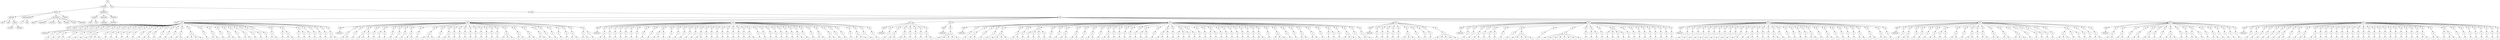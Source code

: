 digraph Tree {
	"t0" [label = "TEI"];
	"t1" [label = "teiHeader"];
	"t2" [label = "fileDesc"];
	"t3" [label = "titleStmt"];
	"t4" [label = "title"];
	"t5" [label = "title"];
	"t6" [label = "author"];
	"t7" [label = "surname"];
	"t8" [label = "forename"];
	"t9" [label = "publicationStmt"];
	"t10" [label = "p"];
	"t11" [label = "idno"];
	"t12" [label = "sourceDesc"];
	"t13" [label = "genre"];
	"t14" [label = "inspiration"];
	"t15" [label = "structure"];
	"t16" [label = "type"];
	"t17" [label = "periode"];
	"t18" [label = "taille"];
	"t19" [label = "permalien"];
	"t20" [label = "edStmt"];
	"t21" [label = "profileDesc"];
	"t22" [label = "creation"];
	"t23" [label = "date"];
	"t24" [label = "date"];
	"t25" [label = "langUsage"];
	"t26" [label = "language"];
	"t27" [label = "textClass"];
	"t28" [label = "keywords"];
	"t29" [label = "term"];
	"t30" [label = "text"];
	"t31" [label = "body"];
	"t32" [label = "div1"];
	"t33" [label = "head"];
	"t34" [label = "div2"];
	"t35" [label = "head"];
	"t36" [label = "listPerson"];
	"t37" [label = "sp"];
	"t38" [label = "p"];
	"t39" [label = "s"];
	"t40" [label = "sp"];
	"t41" [label = "p"];
	"t42" [label = "s"];
	"t43" [label = "sp"];
	"t44" [label = "p"];
	"t45" [label = "s"];
	"t46" [label = "s"];
	"t47" [label = "sp"];
	"t48" [label = "p"];
	"t49" [label = "s"];
	"t50" [label = "sp"];
	"t51" [label = "p"];
	"t52" [label = "s"];
	"t53" [label = "sp"];
	"t54" [label = "p"];
	"t55" [label = "s"];
	"t56" [label = "sp"];
	"t57" [label = "p"];
	"t58" [label = "s"];
	"t59" [label = "s"];
	"t60" [label = "s"];
	"t61" [label = "s"];
	"t62" [label = "sp"];
	"t63" [label = "p"];
	"t64" [label = "s"];
	"t65" [label = "sp"];
	"t66" [label = "p"];
	"t67" [label = "s"];
	"t68" [label = "sp"];
	"t69" [label = "p"];
	"t70" [label = "s"];
	"t71" [label = "sp"];
	"t72" [label = "p"];
	"t73" [label = "s"];
	"t74" [label = "sp"];
	"t75" [label = "p"];
	"t76" [label = "s"];
	"t77" [label = "sp"];
	"t78" [label = "p"];
	"t79" [label = "s"];
	"t80" [label = "sp"];
	"t81" [label = "p"];
	"t82" [label = "s"];
	"t83" [label = "sp"];
	"t84" [label = "p"];
	"t85" [label = "s"];
	"t86" [label = "s"];
	"t87" [label = "sp"];
	"t88" [label = "p"];
	"t89" [label = "s"];
	"t90" [label = "sp"];
	"t91" [label = "p"];
	"t92" [label = "s"];
	"t93" [label = "sp"];
	"t94" [label = "p"];
	"t95" [label = "s"];
	"t96" [label = "sp"];
	"t97" [label = "p"];
	"t98" [label = "s"];
	"t99" [label = "sp"];
	"t100" [label = "p"];
	"t101" [label = "s"];
	"t102" [label = "s"];
	"t103" [label = "sp"];
	"t104" [label = "p"];
	"t105" [label = "s"];
	"t106" [label = "s"];
	"t107" [label = "s"];
	"t108" [label = "s"];
	"t109" [label = "sp"];
	"t110" [label = "p"];
	"t111" [label = "s"];
	"t112" [label = "sp"];
	"t113" [label = "p"];
	"t114" [label = "s"];
	"t115" [label = "s"];
	"t116" [label = "sp"];
	"t117" [label = "p"];
	"t118" [label = "s"];
	"t119" [label = "sp"];
	"t120" [label = "p"];
	"t121" [label = "s"];
	"t122" [label = "s"];
	"t123" [label = "sp"];
	"t124" [label = "p"];
	"t125" [label = "s"];
	"t126" [label = "sp"];
	"t127" [label = "p"];
	"t128" [label = "s"];
	"t129" [label = "s"];
	"t130" [label = "sp"];
	"t131" [label = "p"];
	"t132" [label = "s"];
	"t133" [label = "sp"];
	"t134" [label = "p"];
	"t135" [label = "s"];
	"t136" [label = "sp"];
	"t137" [label = "p"];
	"t138" [label = "s"];
	"t139" [label = "sp"];
	"t140" [label = "p"];
	"t141" [label = "s"];
	"t142" [label = "s"];
	"t143" [label = "sp"];
	"t144" [label = "p"];
	"t145" [label = "s"];
	"t146" [label = "p"];
	"t147" [label = "s"];
	"t148" [label = "s"];
	"t149" [label = "sp"];
	"t150" [label = "p"];
	"t151" [label = "s"];
	"t152" [label = "p"];
	"t153" [label = "s"];
	"t154" [label = "sp"];
	"t155" [label = "p"];
	"t156" [label = "s"];
	"t157" [label = "sp"];
	"t158" [label = "p"];
	"t159" [label = "s"];
	"t160" [label = "sp"];
	"t161" [label = "p"];
	"t162" [label = "s"];
	"t163" [label = "sp"];
	"t164" [label = "p"];
	"t165" [label = "s"];
	"t166" [label = "sp"];
	"t167" [label = "p"];
	"t168" [label = "s"];
	"t169" [label = "s"];
	"t170" [label = "div2"];
	"t171" [label = "head"];
	"t172" [label = "listPerson"];
	"t173" [label = "sp"];
	"t174" [label = "p"];
	"t175" [label = "s"];
	"t176" [label = "s"];
	"t177" [label = "sp"];
	"t178" [label = "p"];
	"t179" [label = "s"];
	"t180" [label = "sp"];
	"t181" [label = "p"];
	"t182" [label = "s"];
	"t183" [label = "s"];
	"t184" [label = "p"];
	"t185" [label = "s"];
	"t186" [label = "sp"];
	"t187" [label = "p"];
	"t188" [label = "s"];
	"t189" [label = "sp"];
	"t190" [label = "p"];
	"t191" [label = "s"];
	"t192" [label = "p"];
	"t193" [label = "s"];
	"t194" [label = "sp"];
	"t195" [label = "p"];
	"t196" [label = "s"];
	"t197" [label = "sp"];
	"t198" [label = "p"];
	"t199" [label = "s"];
	"t200" [label = "sp"];
	"t201" [label = "p"];
	"t202" [label = "s"];
	"t203" [label = "sp"];
	"t204" [label = "p"];
	"t205" [label = "s"];
	"t206" [label = "s"];
	"t207" [label = "sp"];
	"t208" [label = "p"];
	"t209" [label = "s"];
	"t210" [label = "sp"];
	"t211" [label = "p"];
	"t212" [label = "s"];
	"t213" [label = "s"];
	"t214" [label = "s"];
	"t215" [label = "sp"];
	"t216" [label = "p"];
	"t217" [label = "s"];
	"t218" [label = "sp"];
	"t219" [label = "p"];
	"t220" [label = "s"];
	"t221" [label = "s"];
	"t222" [label = "sp"];
	"t223" [label = "p"];
	"t224" [label = "s"];
	"t225" [label = "sp"];
	"t226" [label = "p"];
	"t227" [label = "s"];
	"t228" [label = "sp"];
	"t229" [label = "p"];
	"t230" [label = "s"];
	"t231" [label = "sp"];
	"t232" [label = "p"];
	"t233" [label = "s"];
	"t234" [label = "sp"];
	"t235" [label = "p"];
	"t236" [label = "s"];
	"t237" [label = "sp"];
	"t238" [label = "p"];
	"t239" [label = "s"];
	"t240" [label = "sp"];
	"t241" [label = "p"];
	"t242" [label = "s"];
	"t243" [label = "sp"];
	"t244" [label = "p"];
	"t245" [label = "s"];
	"t246" [label = "sp"];
	"t247" [label = "p"];
	"t248" [label = "s"];
	"t249" [label = "sp"];
	"t250" [label = "p"];
	"t251" [label = "s"];
	"t252" [label = "s"];
	"t253" [label = "s"];
	"t254" [label = "sp"];
	"t255" [label = "p"];
	"t256" [label = "s"];
	"t257" [label = "s"];
	"t258" [label = "sp"];
	"t259" [label = "p"];
	"t260" [label = "s"];
	"t261" [label = "s"];
	"t262" [label = "sp"];
	"t263" [label = "p"];
	"t264" [label = "s"];
	"t265" [label = "s"];
	"t266" [label = "sp"];
	"t267" [label = "p"];
	"t268" [label = "s"];
	"t269" [label = "sp"];
	"t270" [label = "p"];
	"t271" [label = "s"];
	"t272" [label = "sp"];
	"t273" [label = "p"];
	"t274" [label = "s"];
	"t275" [label = "sp"];
	"t276" [label = "p"];
	"t277" [label = "s"];
	"t278" [label = "sp"];
	"t279" [label = "p"];
	"t280" [label = "s"];
	"t281" [label = "s"];
	"t282" [label = "sp"];
	"t283" [label = "p"];
	"t284" [label = "s"];
	"t285" [label = "s"];
	"t286" [label = "p"];
	"t287" [label = "s"];
	"t288" [label = "div2"];
	"t289" [label = "head"];
	"t290" [label = "listPerson"];
	"t291" [label = "sp"];
	"t292" [label = "p"];
	"t293" [label = "s"];
	"t294" [label = "s"];
	"t295" [label = "sp"];
	"t296" [label = "p"];
	"t297" [label = "s"];
	"t298" [label = "sp"];
	"t299" [label = "p"];
	"t300" [label = "s"];
	"t301" [label = "sp"];
	"t302" [label = "p"];
	"t303" [label = "s"];
	"t304" [label = "sp"];
	"t305" [label = "p"];
	"t306" [label = "s"];
	"t307" [label = "sp"];
	"t308" [label = "p"];
	"t309" [label = "s"];
	"t310" [label = "sp"];
	"t311" [label = "p"];
	"t312" [label = "s"];
	"t313" [label = "sp"];
	"t314" [label = "p"];
	"t315" [label = "s"];
	"t316" [label = "sp"];
	"t317" [label = "p"];
	"t318" [label = "s"];
	"t319" [label = "sp"];
	"t320" [label = "p"];
	"t321" [label = "s"];
	"t322" [label = "s"];
	"t323" [label = "p"];
	"t324" [label = "s"];
	"t325" [label = "sp"];
	"t326" [label = "p"];
	"t327" [label = "s"];
	"t328" [label = "sp"];
	"t329" [label = "p"];
	"t330" [label = "s"];
	"t331" [label = "sp"];
	"t332" [label = "p"];
	"t333" [label = "s"];
	"t334" [label = "sp"];
	"t335" [label = "p"];
	"t336" [label = "s"];
	"t337" [label = "sp"];
	"t338" [label = "p"];
	"t339" [label = "s"];
	"t340" [label = "sp"];
	"t341" [label = "p"];
	"t342" [label = "s"];
	"t343" [label = "s"];
	"t344" [label = "sp"];
	"t345" [label = "p"];
	"t346" [label = "s"];
	"t347" [label = "sp"];
	"t348" [label = "p"];
	"t349" [label = "s"];
	"t350" [label = "sp"];
	"t351" [label = "p"];
	"t352" [label = "s"];
	"t353" [label = "sp"];
	"t354" [label = "p"];
	"t355" [label = "s"];
	"t356" [label = "sp"];
	"t357" [label = "p"];
	"t358" [label = "s"];
	"t359" [label = "sp"];
	"t360" [label = "p"];
	"t361" [label = "s"];
	"t362" [label = "sp"];
	"t363" [label = "p"];
	"t364" [label = "s"];
	"t365" [label = "sp"];
	"t366" [label = "p"];
	"t367" [label = "s"];
	"t368" [label = "sp"];
	"t369" [label = "p"];
	"t370" [label = "s"];
	"t371" [label = "s"];
	"t372" [label = "sp"];
	"t373" [label = "p"];
	"t374" [label = "s"];
	"t375" [label = "sp"];
	"t376" [label = "p"];
	"t377" [label = "s"];
	"t378" [label = "sp"];
	"t379" [label = "p"];
	"t380" [label = "s"];
	"t381" [label = "sp"];
	"t382" [label = "p"];
	"t383" [label = "s"];
	"t384" [label = "sp"];
	"t385" [label = "p"];
	"t386" [label = "s"];
	"t387" [label = "sp"];
	"t388" [label = "p"];
	"t389" [label = "s"];
	"t390" [label = "sp"];
	"t391" [label = "p"];
	"t392" [label = "s"];
	"t393" [label = "sp"];
	"t394" [label = "p"];
	"t395" [label = "s"];
	"t396" [label = "s"];
	"t397" [label = "sp"];
	"t398" [label = "p"];
	"t399" [label = "s"];
	"t400" [label = "sp"];
	"t401" [label = "p"];
	"t402" [label = "s"];
	"t403" [label = "sp"];
	"t404" [label = "p"];
	"t405" [label = "s"];
	"t406" [label = "s"];
	"t407" [label = "sp"];
	"t408" [label = "p"];
	"t409" [label = "s"];
	"t410" [label = "s"];
	"t411" [label = "sp"];
	"t412" [label = "p"];
	"t413" [label = "s"];
	"t414" [label = "sp"];
	"t415" [label = "p"];
	"t416" [label = "s"];
	"t417" [label = "sp"];
	"t418" [label = "p"];
	"t419" [label = "s"];
	"t420" [label = "sp"];
	"t421" [label = "p"];
	"t422" [label = "s"];
	"t423" [label = "s"];
	"t424" [label = "s"];
	"t425" [label = "sp"];
	"t426" [label = "p"];
	"t427" [label = "s"];
	"t428" [label = "sp"];
	"t429" [label = "p"];
	"t430" [label = "s"];
	"t431" [label = "div2"];
	"t432" [label = "head"];
	"t433" [label = "listPerson"];
	"t434" [label = "sp"];
	"t435" [label = "p"];
	"t436" [label = "s"];
	"t437" [label = "sp"];
	"t438" [label = "p"];
	"t439" [label = "s"];
	"t440" [label = "s"];
	"t441" [label = "sp"];
	"t442" [label = "p"];
	"t443" [label = "s"];
	"t444" [label = "s"];
	"t445" [label = "sp"];
	"t446" [label = "p"];
	"t447" [label = "s"];
	"t448" [label = "sp"];
	"t449" [label = "p"];
	"t450" [label = "s"];
	"t451" [label = "sp"];
	"t452" [label = "p"];
	"t453" [label = "s"];
	"t454" [label = "sp"];
	"t455" [label = "p"];
	"t456" [label = "s"];
	"t457" [label = "s"];
	"t458" [label = "div2"];
	"t459" [label = "head"];
	"t460" [label = "listPerson"];
	"t461" [label = "sp"];
	"t462" [label = "p"];
	"t463" [label = "s"];
	"t464" [label = "s"];
	"t465" [label = "s"];
	"t466" [label = "s"];
	"t467" [label = "s"];
	"t468" [label = "div2"];
	"t469" [label = "head"];
	"t470" [label = "listPerson"];
	"t471" [label = "sp"];
	"t472" [label = "p"];
	"t473" [label = "s"];
	"t474" [label = "sp"];
	"t475" [label = "p"];
	"t476" [label = "s"];
	"t477" [label = "s"];
	"t478" [label = "sp"];
	"t479" [label = "p"];
	"t480" [label = "s"];
	"t481" [label = "sp"];
	"t482" [label = "p"];
	"t483" [label = "s"];
	"t484" [label = "sp"];
	"t485" [label = "p"];
	"t486" [label = "s"];
	"t487" [label = "s"];
	"t488" [label = "s"];
	"t489" [label = "s"];
	"t490" [label = "sp"];
	"t491" [label = "p"];
	"t492" [label = "s"];
	"t493" [label = "s"];
	"t494" [label = "sp"];
	"t495" [label = "p"];
	"t496" [label = "s"];
	"t497" [label = "sp"];
	"t498" [label = "p"];
	"t499" [label = "s"];
	"t500" [label = "p"];
	"t501" [label = "s"];
	"t502" [label = "p"];
	"t503" [label = "s"];
	"t504" [label = "p"];
	"t505" [label = "s"];
	"t506" [label = "sp"];
	"t507" [label = "p"];
	"t508" [label = "s"];
	"t509" [label = "sp"];
	"t510" [label = "p"];
	"t511" [label = "s"];
	"t512" [label = "sp"];
	"t513" [label = "p"];
	"t514" [label = "s"];
	"t515" [label = "s"];
	"t516" [label = "sp"];
	"t517" [label = "p"];
	"t518" [label = "s"];
	"t519" [label = "s"];
	"t520" [label = "sp"];
	"t521" [label = "p"];
	"t522" [label = "s"];
	"t523" [label = "sp"];
	"t524" [label = "p"];
	"t525" [label = "s"];
	"t526" [label = "s"];
	"t527" [label = "sp"];
	"t528" [label = "p"];
	"t529" [label = "s"];
	"t530" [label = "sp"];
	"t531" [label = "p"];
	"t532" [label = "s"];
	"t533" [label = "s"];
	"t534" [label = "sp"];
	"t535" [label = "p"];
	"t536" [label = "s"];
	"t537" [label = "sp"];
	"t538" [label = "p"];
	"t539" [label = "s"];
	"t540" [label = "sp"];
	"t541" [label = "p"];
	"t542" [label = "s"];
	"t543" [label = "sp"];
	"t544" [label = "p"];
	"t545" [label = "s"];
	"t546" [label = "sp"];
	"t547" [label = "p"];
	"t548" [label = "s"];
	"t549" [label = "sp"];
	"t550" [label = "p"];
	"t551" [label = "s"];
	"t552" [label = "p"];
	"t553" [label = "s"];
	"t554" [label = "sp"];
	"t555" [label = "p"];
	"t556" [label = "s"];
	"t557" [label = "sp"];
	"t558" [label = "p"];
	"t559" [label = "s"];
	"t560" [label = "s"];
	"t561" [label = "p"];
	"t562" [label = "s"];
	"t563" [label = "sp"];
	"t564" [label = "p"];
	"t565" [label = "s"];
	"t566" [label = "sp"];
	"t567" [label = "p"];
	"t568" [label = "s"];
	"t569" [label = "p"];
	"t570" [label = "s"];
	"t571" [label = "p"];
	"t572" [label = "s"];
	"t573" [label = "sp"];
	"t574" [label = "p"];
	"t575" [label = "s"];
	"t576" [label = "sp"];
	"t577" [label = "p"];
	"t578" [label = "s"];
	"t579" [label = "sp"];
	"t580" [label = "p"];
	"t581" [label = "s"];
	"t582" [label = "sp"];
	"t583" [label = "p"];
	"t584" [label = "s"];
	"t585" [label = "p"];
	"t586" [label = "s"];
	"t587" [label = "sp"];
	"t588" [label = "p"];
	"t589" [label = "s"];
	"t590" [label = "sp"];
	"t591" [label = "p"];
	"t592" [label = "s"];
	"t593" [label = "sp"];
	"t594" [label = "p"];
	"t595" [label = "s"];
	"t596" [label = "sp"];
	"t597" [label = "p"];
	"t598" [label = "s"];
	"t599" [label = "sp"];
	"t600" [label = "p"];
	"t601" [label = "s"];
	"t602" [label = "sp"];
	"t603" [label = "p"];
	"t604" [label = "s"];
	"t605" [label = "sp"];
	"t606" [label = "p"];
	"t607" [label = "s"];
	"t608" [label = "sp"];
	"t609" [label = "p"];
	"t610" [label = "s"];
	"t611" [label = "s"];
	"t612" [label = "sp"];
	"t613" [label = "p"];
	"t614" [label = "s"];
	"t615" [label = "sp"];
	"t616" [label = "p"];
	"t617" [label = "s"];
	"t618" [label = "s"];
	"t619" [label = "s"];
	"t620" [label = "sp"];
	"t621" [label = "p"];
	"t622" [label = "s"];
	"t623" [label = "sp"];
	"t624" [label = "p"];
	"t625" [label = "s"];
	"t626" [label = "sp"];
	"t627" [label = "p"];
	"t628" [label = "s"];
	"t629" [label = "s"];
	"t630" [label = "sp"];
	"t631" [label = "p"];
	"t632" [label = "s"];
	"t633" [label = "s"];
	"t634" [label = "sp"];
	"t635" [label = "p"];
	"t636" [label = "s"];
	"t637" [label = "sp"];
	"t638" [label = "p"];
	"t639" [label = "s"];
	"t640" [label = "p"];
	"t641" [label = "s"];
	"t642" [label = "sp"];
	"t643" [label = "p"];
	"t644" [label = "s"];
	"t645" [label = "sp"];
	"t646" [label = "p"];
	"t647" [label = "s"];
	"t648" [label = "s"];
	"t649" [label = "s"];
	"t650" [label = "sp"];
	"t651" [label = "p"];
	"t652" [label = "s"];
	"t653" [label = "sp"];
	"t654" [label = "p"];
	"t655" [label = "s"];
	"t656" [label = "s"];
	"t657" [label = "div2"];
	"t658" [label = "head"];
	"t659" [label = "listPerson"];
	"t660" [label = "sp"];
	"t661" [label = "p"];
	"t662" [label = "s"];
	"t663" [label = "sp"];
	"t664" [label = "p"];
	"t665" [label = "s"];
	"t666" [label = "sp"];
	"t667" [label = "p"];
	"t668" [label = "s"];
	"t669" [label = "sp"];
	"t670" [label = "p"];
	"t671" [label = "s"];
	"t672" [label = "sp"];
	"t673" [label = "p"];
	"t674" [label = "s"];
	"t675" [label = "sp"];
	"t676" [label = "p"];
	"t677" [label = "s"];
	"t678" [label = "s"];
	"t679" [label = "s"];
	"t680" [label = "sp"];
	"t681" [label = "p"];
	"t682" [label = "s"];
	"t683" [label = "sp"];
	"t684" [label = "p"];
	"t685" [label = "s"];
	"t686" [label = "sp"];
	"t687" [label = "p"];
	"t688" [label = "s"];
	"t689" [label = "sp"];
	"t690" [label = "p"];
	"t691" [label = "s"];
	"t692" [label = "s"];
	"t693" [label = "s"];
	"t694" [label = "s"];
	"t695" [label = "s"];
	"t696" [label = "div2"];
	"t697" [label = "head"];
	"t698" [label = "listPerson"];
	"t699" [label = "sp"];
	"t700" [label = "p"];
	"t701" [label = "s"];
	"t702" [label = "sp"];
	"t703" [label = "p"];
	"t704" [label = "s"];
	"t705" [label = "sp"];
	"t706" [label = "p"];
	"t707" [label = "s"];
	"t708" [label = "s"];
	"t709" [label = "sp"];
	"t710" [label = "p"];
	"t711" [label = "s"];
	"t712" [label = "sp"];
	"t713" [label = "p"];
	"t714" [label = "s"];
	"t715" [label = "p"];
	"t716" [label = "s"];
	"t717" [label = "sp"];
	"t718" [label = "p"];
	"t719" [label = "s"];
	"t720" [label = "sp"];
	"t721" [label = "p"];
	"t722" [label = "s"];
	"t723" [label = "p"];
	"t724" [label = "s"];
	"t725" [label = "s"];
	"t726" [label = "s"];
	"t727" [label = "s"];
	"t728" [label = "s"];
	"t729" [label = "sp"];
	"t730" [label = "p"];
	"t731" [label = "s"];
	"t732" [label = "sp"];
	"t733" [label = "p"];
	"t734" [label = "s"];
	"t735" [label = "s"];
	"t736" [label = "s"];
	"t737" [label = "s"];
	"t738" [label = "s"];
	"t739" [label = "s"];
	"t740" [label = "s"];
	"t741" [label = "s"];
	"t742" [label = "sp"];
	"t743" [label = "p"];
	"t744" [label = "s"];
	"t745" [label = "sp"];
	"t746" [label = "p"];
	"t747" [label = "s"];
	"t748" [label = "p"];
	"t749" [label = "s"];
	"t750" [label = "sp"];
	"t751" [label = "p"];
	"t752" [label = "s"];
	"t753" [label = "sp"];
	"t754" [label = "p"];
	"t755" [label = "s"];
	"t756" [label = "p"];
	"t757" [label = "s"];
	"t758" [label = "p"];
	"t759" [label = "s"];
	"t760" [label = "p"];
	"t761" [label = "s"];
	"t762" [label = "sp"];
	"t763" [label = "p"];
	"t764" [label = "s"];
	"t765" [label = "sp"];
	"t766" [label = "p"];
	"t767" [label = "s"];
	"t768" [label = "sp"];
	"t769" [label = "p"];
	"t770" [label = "s"];
	"t771" [label = "sp"];
	"t772" [label = "p"];
	"t773" [label = "s"];
	"t774" [label = "sp"];
	"t775" [label = "p"];
	"t776" [label = "s"];
	"t777" [label = "sp"];
	"t778" [label = "p"];
	"t779" [label = "s"];
	"t780" [label = "sp"];
	"t781" [label = "p"];
	"t782" [label = "s"];
	"t783" [label = "sp"];
	"t784" [label = "p"];
	"t785" [label = "s"];
	"t786" [label = "sp"];
	"t787" [label = "p"];
	"t788" [label = "s"];
	"t789" [label = "div2"];
	"t790" [label = "head"];
	"t791" [label = "listPerson"];
	"t792" [label = "sp"];
	"t793" [label = "p"];
	"t794" [label = "s"];
	"t795" [label = "sp"];
	"t796" [label = "p"];
	"t797" [label = "s"];
	"t798" [label = "sp"];
	"t799" [label = "p"];
	"t800" [label = "s"];
	"t801" [label = "sp"];
	"t802" [label = "p"];
	"t803" [label = "s"];
	"t804" [label = "sp"];
	"t805" [label = "p"];
	"t806" [label = "s"];
	"t807" [label = "sp"];
	"t808" [label = "p"];
	"t809" [label = "s"];
	"t810" [label = "sp"];
	"t811" [label = "p"];
	"t812" [label = "s"];
	"t813" [label = "sp"];
	"t814" [label = "p"];
	"t815" [label = "s"];
	"t816" [label = "sp"];
	"t817" [label = "p"];
	"t818" [label = "s"];
	"t819" [label = "sp"];
	"t820" [label = "p"];
	"t821" [label = "s"];
	"t822" [label = "sp"];
	"t823" [label = "p"];
	"t824" [label = "s"];
	"t825" [label = "s"];
	"t826" [label = "sp"];
	"t827" [label = "p"];
	"t828" [label = "s"];
	"t829" [label = "sp"];
	"t830" [label = "p"];
	"t831" [label = "s"];
	"t832" [label = "s"];
	"t833" [label = "sp"];
	"t834" [label = "p"];
	"t835" [label = "s"];
	"t836" [label = "sp"];
	"t837" [label = "p"];
	"t838" [label = "s"];
	"t839" [label = "sp"];
	"t840" [label = "p"];
	"t841" [label = "s"];
	"t842" [label = "sp"];
	"t843" [label = "p"];
	"t844" [label = "s"];
	"t845" [label = "s"];
	"t846" [label = "sp"];
	"t847" [label = "p"];
	"t848" [label = "s"];
	"t849" [label = "sp"];
	"t850" [label = "p"];
	"t851" [label = "s"];
	"t852" [label = "sp"];
	"t853" [label = "p"];
	"t854" [label = "s"];
	"t855" [label = "sp"];
	"t856" [label = "p"];
	"t857" [label = "s"];
	"t858" [label = "sp"];
	"t859" [label = "p"];
	"t860" [label = "s"];
	"t861" [label = "sp"];
	"t862" [label = "p"];
	"t863" [label = "s"];
	"t864" [label = "s"];
	"t865" [label = "sp"];
	"t866" [label = "p"];
	"t867" [label = "s"];
	"t868" [label = "sp"];
	"t869" [label = "p"];
	"t870" [label = "s"];
	"t871" [label = "s"];
	"t872" [label = "sp"];
	"t873" [label = "p"];
	"t874" [label = "s"];
	"t875" [label = "sp"];
	"t876" [label = "p"];
	"t877" [label = "s"];
	"t878" [label = "sp"];
	"t879" [label = "p"];
	"t880" [label = "s"];
	"t881" [label = "sp"];
	"t882" [label = "p"];
	"t883" [label = "s"];
	"t884" [label = "sp"];
	"t885" [label = "p"];
	"t886" [label = "s"];
	"t887" [label = "s"];
	"t888" [label = "sp"];
	"t889" [label = "p"];
	"t890" [label = "s"];
	"t891" [label = "s"];
	"t892" [label = "sp"];
	"t893" [label = "p"];
	"t894" [label = "s"];
	"t895" [label = "s"];
	"t896" [label = "sp"];
	"t897" [label = "p"];
	"t898" [label = "s"];
	"t899" [label = "div2"];
	"t900" [label = "head"];
	"t901" [label = "listPerson"];
	"t902" [label = "sp"];
	"t903" [label = "p"];
	"t904" [label = "s"];
	"t905" [label = "sp"];
	"t906" [label = "p"];
	"t907" [label = "s"];
	"t908" [label = "s"];
	"t909" [label = "sp"];
	"t910" [label = "p"];
	"t911" [label = "s"];
	"t912" [label = "sp"];
	"t913" [label = "p"];
	"t914" [label = "s"];
	"t915" [label = "sp"];
	"t916" [label = "p"];
	"t917" [label = "s"];
	"t918" [label = "sp"];
	"t919" [label = "p"];
	"t920" [label = "s"];
	"t921" [label = "s"];
	"t922" [label = "sp"];
	"t923" [label = "p"];
	"t924" [label = "s"];
	"t925" [label = "p"];
	"t926" [label = "s"];
	"t927" [label = "sp"];
	"t928" [label = "p"];
	"t929" [label = "s"];
	"t930" [label = "s"];
	"t931" [label = "sp"];
	"t932" [label = "p"];
	"t933" [label = "s"];
	"t934" [label = "sp"];
	"t935" [label = "p"];
	"t936" [label = "s"];
	"t937" [label = "s"];
	"t938" [label = "sp"];
	"t939" [label = "p"];
	"t940" [label = "s"];
	"t941" [label = "sp"];
	"t942" [label = "p"];
	"t943" [label = "s"];
	"t944" [label = "s"];
	"t945" [label = "sp"];
	"t946" [label = "p"];
	"t947" [label = "s"];
	"t948" [label = "s"];
	"t949" [label = "sp"];
	"t950" [label = "p"];
	"t951" [label = "s"];
	"t952" [label = "s"];
	"t953" [label = "sp"];
	"t954" [label = "p"];
	"t955" [label = "s"];
	"t956" [label = "s"];
	"t957" [label = "s"];
	"t958" [label = "sp"];
	"t959" [label = "p"];
	"t960" [label = "s"];
	"t961" [label = "sp"];
	"t962" [label = "p"];
	"t963" [label = "s"];
	"t964" [label = "sp"];
	"t965" [label = "p"];
	"t966" [label = "s"];
	"t967" [label = "sp"];
	"t968" [label = "p"];
	"t969" [label = "s"];
	"t970" [label = "sp"];
	"t971" [label = "p"];
	"t972" [label = "s"];
	"t973" [label = "sp"];
	"t974" [label = "p"];
	"t975" [label = "s"];
	"t976" [label = "s"];
	"t977" [label = "s"];
	"t978" [label = "p"];
	"t979" [label = "s"];
	"t980" [label = "p"];
	"t981" [label = "s"];
	"t982" [label = "sp"];
	"t983" [label = "p"];
	"t984" [label = "s"];
	"t985" [label = "sp"];
	"t986" [label = "p"];
	"t987" [label = "s"];
	"t988" [label = "sp"];
	"t989" [label = "p"];
	"t990" [label = "s"];
	"t991" [label = "s"];
	"t992" [label = "div2"];
	"t993" [label = "head"];
	"t994" [label = "listPerson"];
	"t995" [label = "sp"];
	"t996" [label = "p"];
	"t997" [label = "s"];
	"t998" [label = "s"];
	"t999" [label = "sp"];
	"t1000" [label = "p"];
	"t1001" [label = "s"];
	"t1002" [label = "s"];
	"t1003" [label = "sp"];
	"t1004" [label = "p"];
	"t1005" [label = "s"];
	"t1006" [label = "sp"];
	"t1007" [label = "p"];
	"t1008" [label = "s"];
	"t1009" [label = "s"];
	"t1010" [label = "sp"];
	"t1011" [label = "p"];
	"t1012" [label = "s"];
	"t1013" [label = "s"];
	"t1014" [label = "sp"];
	"t1015" [label = "p"];
	"t1016" [label = "s"];
	"t1017" [label = "sp"];
	"t1018" [label = "p"];
	"t1019" [label = "s"];
	"t1020" [label = "sp"];
	"t1021" [label = "p"];
	"t1022" [label = "s"];
	"t1023" [label = "s"];
	"t1024" [label = "s"];
	"t1025" [label = "sp"];
	"t1026" [label = "p"];
	"t1027" [label = "s"];
	"t1028" [label = "sp"];
	"t1029" [label = "p"];
	"t1030" [label = "s"];
	"t1031" [label = "sp"];
	"t1032" [label = "p"];
	"t1033" [label = "s"];
	"t1034" [label = "s"];
	"t1035" [label = "p"];
	"t1036" [label = "s"];
	"t1037" [label = "sp"];
	"t1038" [label = "p"];
	"t1039" [label = "s"];
	"t1040" [label = "sp"];
	"t1041" [label = "p"];
	"t1042" [label = "s"];
	"t1043" [label = "s"];
	"t1044" [label = "sp"];
	"t1045" [label = "p"];
	"t1046" [label = "s"];
	"t1047" [label = "sp"];
	"t1048" [label = "p"];
	"t1049" [label = "s"];
	"t1050" [label = "sp"];
	"t1051" [label = "p"];
	"t1052" [label = "s"];
	"t1053" [label = "sp"];
	"t1054" [label = "p"];
	"t1055" [label = "s"];
	"t1056" [label = "div2"];
	"t1057" [label = "head"];
	"t1058" [label = "listPerson"];
	"t1059" [label = "sp"];
	"t1060" [label = "p"];
	"t1061" [label = "s"];
	"t1062" [label = "sp"];
	"t1063" [label = "p"];
	"t1064" [label = "s"];
	"t1065" [label = "sp"];
	"t1066" [label = "p"];
	"t1067" [label = "s"];
	"t1068" [label = "sp"];
	"t1069" [label = "p"];
	"t1070" [label = "s"];
	"t1071" [label = "sp"];
	"t1072" [label = "p"];
	"t1073" [label = "s"];
	"t1074" [label = "sp"];
	"t1075" [label = "p"];
	"t1076" [label = "s"];
	"t1077" [label = "sp"];
	"t1078" [label = "p"];
	"t1079" [label = "s"];
	"t1080" [label = "s"];
	"t1081" [label = "sp"];
	"t1082" [label = "p"];
	"t1083" [label = "s"];
	"t1084" [label = "sp"];
	"t1085" [label = "p"];
	"t1086" [label = "s"];
	"t1087" [label = "sp"];
	"t1088" [label = "p"];
	"t1089" [label = "s"];
	"t1090" [label = "s"];
	"t1091" [label = "sp"];
	"t1092" [label = "p"];
	"t1093" [label = "s"];
	"t1094" [label = "s"];
	"t1095" [label = "sp"];
	"t1096" [label = "p"];
	"t1097" [label = "s"];
	"t1098" [label = "sp"];
	"t1099" [label = "p"];
	"t1100" [label = "s"];
	"t1101" [label = "sp"];
	"t1102" [label = "p"];
	"t1103" [label = "s"];
	"t1104" [label = "sp"];
	"t1105" [label = "p"];
	"t1106" [label = "s"];
	"t1107" [label = "sp"];
	"t1108" [label = "p"];
	"t1109" [label = "s"];
	"t1110" [label = "sp"];
	"t1111" [label = "p"];
	"t1112" [label = "s"];
	"t1113" [label = "sp"];
	"t1114" [label = "p"];
	"t1115" [label = "s"];
	"t1116" [label = "sp"];
	"t1117" [label = "p"];
	"t1118" [label = "s"];
	"t1119" [label = "sp"];
	"t1120" [label = "p"];
	"t1121" [label = "s"];
	"t1122" [label = "sp"];
	"t1123" [label = "p"];
	"t1124" [label = "s"];
	"t1125" [label = "sp"];
	"t1126" [label = "p"];
	"t1127" [label = "s"];
	"t1128" [label = "sp"];
	"t1129" [label = "p"];
	"t1130" [label = "s"];
	"t1131" [label = "sp"];
	"t1132" [label = "p"];
	"t1133" [label = "s"];
	"t1134" [label = "sp"];
	"t1135" [label = "p"];
	"t1136" [label = "s"];
	"t1137" [label = "sp"];
	"t1138" [label = "p"];
	"t1139" [label = "s"];
	"t1140" [label = "sp"];
	"t1141" [label = "p"];
	"t1142" [label = "s"];
	"t1143" [label = "sp"];
	"t1144" [label = "p"];
	"t1145" [label = "s"];
	"t1146" [label = "sp"];
	"t1147" [label = "p"];
	"t1148" [label = "s"];
	"t1149" [label = "sp"];
	"t1150" [label = "p"];
	"t1151" [label = "s"];
	"t1152" [label = "sp"];
	"t1153" [label = "p"];
	"t1154" [label = "s"];
	"t1155" [label = "s"];
	"t1156" [label = "sp"];
	"t1157" [label = "p"];
	"t1158" [label = "s"];
	"t1159" [label = "s"];
	"t1160" [label = "sp"];
	"t1161" [label = "p"];
	"t1162" [label = "s"];
	"t1163" [label = "p"];
	"t1164" [label = "s"];
	"t1165" [label = "s"];
	"t1166" [label = "sp"];
	"t1167" [label = "p"];
	"t1168" [label = "s"];
	"t1169" [label = "sp"];
	"t1170" [label = "p"];
	"t1171" [label = "s"];
	"t1172" [label = "sp"];
	"t1173" [label = "p"];
	"t1174" [label = "s"];
	"t1175" [label = "sp"];
	"t1176" [label = "p"];
	"t1177" [label = "s"];
	"t1178" [label = "sp"];
	"t1179" [label = "p"];
	"t1180" [label = "s"];
	"t1181" [label = "sp"];
	"t1182" [label = "p"];
	"t1183" [label = "s"];
	"t1184" [label = "sp"];
	"t1185" [label = "p"];
	"t1186" [label = "s"];
	"t1187" [label = "sp"];
	"t1188" [label = "p"];
	"t1189" [label = "s"];
	"t0" -> "t1";
	"t1" -> "t2";
	"t2" -> "t3";
	"t3" -> "t4";
	"t3" -> "t5";
	"t3" -> "t6";
	"t6" -> "t7";
	"t6" -> "t8";
	"t2" -> "t9";
	"t9" -> "t10";
	"t9" -> "t11";
	"t2" -> "t12";
	"t12" -> "t13";
	"t12" -> "t14";
	"t12" -> "t15";
	"t12" -> "t16";
	"t12" -> "t17";
	"t12" -> "t18";
	"t12" -> "t19";
	"t2" -> "t20";
	"t1" -> "t21";
	"t21" -> "t22";
	"t22" -> "t23";
	"t22" -> "t24";
	"t21" -> "t25";
	"t25" -> "t26";
	"t21" -> "t27";
	"t27" -> "t28";
	"t28" -> "t29";
	"t0" -> "t30";
	"t30" -> "t31";
	"t31" -> "t32";
	"t32" -> "t33";
	"t32" -> "t34";
	"t34" -> "t35";
	"t35" -> "t36";
	"t34" -> "t37";
	"t37" -> "t38";
	"t38" -> "t39";
	"t34" -> "t40";
	"t40" -> "t41";
	"t41" -> "t42";
	"t34" -> "t43";
	"t43" -> "t44";
	"t44" -> "t45";
	"t44" -> "t46";
	"t34" -> "t47";
	"t47" -> "t48";
	"t48" -> "t49";
	"t34" -> "t50";
	"t50" -> "t51";
	"t51" -> "t52";
	"t34" -> "t53";
	"t53" -> "t54";
	"t54" -> "t55";
	"t34" -> "t56";
	"t56" -> "t57";
	"t57" -> "t58";
	"t57" -> "t59";
	"t57" -> "t60";
	"t57" -> "t61";
	"t34" -> "t62";
	"t62" -> "t63";
	"t63" -> "t64";
	"t34" -> "t65";
	"t65" -> "t66";
	"t66" -> "t67";
	"t34" -> "t68";
	"t68" -> "t69";
	"t69" -> "t70";
	"t34" -> "t71";
	"t71" -> "t72";
	"t72" -> "t73";
	"t34" -> "t74";
	"t74" -> "t75";
	"t75" -> "t76";
	"t34" -> "t77";
	"t77" -> "t78";
	"t78" -> "t79";
	"t34" -> "t80";
	"t80" -> "t81";
	"t81" -> "t82";
	"t34" -> "t83";
	"t83" -> "t84";
	"t84" -> "t85";
	"t84" -> "t86";
	"t34" -> "t87";
	"t87" -> "t88";
	"t88" -> "t89";
	"t34" -> "t90";
	"t90" -> "t91";
	"t91" -> "t92";
	"t34" -> "t93";
	"t93" -> "t94";
	"t94" -> "t95";
	"t34" -> "t96";
	"t96" -> "t97";
	"t97" -> "t98";
	"t34" -> "t99";
	"t99" -> "t100";
	"t100" -> "t101";
	"t100" -> "t102";
	"t34" -> "t103";
	"t103" -> "t104";
	"t104" -> "t105";
	"t104" -> "t106";
	"t104" -> "t107";
	"t104" -> "t108";
	"t34" -> "t109";
	"t109" -> "t110";
	"t110" -> "t111";
	"t34" -> "t112";
	"t112" -> "t113";
	"t113" -> "t114";
	"t113" -> "t115";
	"t34" -> "t116";
	"t116" -> "t117";
	"t117" -> "t118";
	"t34" -> "t119";
	"t119" -> "t120";
	"t120" -> "t121";
	"t120" -> "t122";
	"t34" -> "t123";
	"t123" -> "t124";
	"t124" -> "t125";
	"t34" -> "t126";
	"t126" -> "t127";
	"t127" -> "t128";
	"t127" -> "t129";
	"t34" -> "t130";
	"t130" -> "t131";
	"t131" -> "t132";
	"t34" -> "t133";
	"t133" -> "t134";
	"t134" -> "t135";
	"t34" -> "t136";
	"t136" -> "t137";
	"t137" -> "t138";
	"t34" -> "t139";
	"t139" -> "t140";
	"t140" -> "t141";
	"t140" -> "t142";
	"t34" -> "t143";
	"t143" -> "t144";
	"t144" -> "t145";
	"t143" -> "t146";
	"t146" -> "t147";
	"t146" -> "t148";
	"t34" -> "t149";
	"t149" -> "t150";
	"t150" -> "t151";
	"t149" -> "t152";
	"t152" -> "t153";
	"t34" -> "t154";
	"t154" -> "t155";
	"t155" -> "t156";
	"t34" -> "t157";
	"t157" -> "t158";
	"t158" -> "t159";
	"t34" -> "t160";
	"t160" -> "t161";
	"t161" -> "t162";
	"t34" -> "t163";
	"t163" -> "t164";
	"t164" -> "t165";
	"t34" -> "t166";
	"t166" -> "t167";
	"t167" -> "t168";
	"t167" -> "t169";
	"t32" -> "t170";
	"t170" -> "t171";
	"t171" -> "t172";
	"t170" -> "t173";
	"t173" -> "t174";
	"t174" -> "t175";
	"t174" -> "t176";
	"t170" -> "t177";
	"t177" -> "t178";
	"t178" -> "t179";
	"t170" -> "t180";
	"t180" -> "t181";
	"t181" -> "t182";
	"t181" -> "t183";
	"t180" -> "t184";
	"t184" -> "t185";
	"t170" -> "t186";
	"t186" -> "t187";
	"t187" -> "t188";
	"t170" -> "t189";
	"t189" -> "t190";
	"t190" -> "t191";
	"t189" -> "t192";
	"t192" -> "t193";
	"t170" -> "t194";
	"t194" -> "t195";
	"t195" -> "t196";
	"t170" -> "t197";
	"t197" -> "t198";
	"t198" -> "t199";
	"t170" -> "t200";
	"t200" -> "t201";
	"t201" -> "t202";
	"t170" -> "t203";
	"t203" -> "t204";
	"t204" -> "t205";
	"t204" -> "t206";
	"t170" -> "t207";
	"t207" -> "t208";
	"t208" -> "t209";
	"t170" -> "t210";
	"t210" -> "t211";
	"t211" -> "t212";
	"t211" -> "t213";
	"t211" -> "t214";
	"t170" -> "t215";
	"t215" -> "t216";
	"t216" -> "t217";
	"t170" -> "t218";
	"t218" -> "t219";
	"t219" -> "t220";
	"t219" -> "t221";
	"t170" -> "t222";
	"t222" -> "t223";
	"t223" -> "t224";
	"t170" -> "t225";
	"t225" -> "t226";
	"t226" -> "t227";
	"t170" -> "t228";
	"t228" -> "t229";
	"t229" -> "t230";
	"t170" -> "t231";
	"t231" -> "t232";
	"t232" -> "t233";
	"t170" -> "t234";
	"t234" -> "t235";
	"t235" -> "t236";
	"t170" -> "t237";
	"t237" -> "t238";
	"t238" -> "t239";
	"t170" -> "t240";
	"t240" -> "t241";
	"t241" -> "t242";
	"t170" -> "t243";
	"t243" -> "t244";
	"t244" -> "t245";
	"t170" -> "t246";
	"t246" -> "t247";
	"t247" -> "t248";
	"t170" -> "t249";
	"t249" -> "t250";
	"t250" -> "t251";
	"t250" -> "t252";
	"t250" -> "t253";
	"t170" -> "t254";
	"t254" -> "t255";
	"t255" -> "t256";
	"t255" -> "t257";
	"t170" -> "t258";
	"t258" -> "t259";
	"t259" -> "t260";
	"t259" -> "t261";
	"t170" -> "t262";
	"t262" -> "t263";
	"t263" -> "t264";
	"t263" -> "t265";
	"t170" -> "t266";
	"t266" -> "t267";
	"t267" -> "t268";
	"t170" -> "t269";
	"t269" -> "t270";
	"t270" -> "t271";
	"t170" -> "t272";
	"t272" -> "t273";
	"t273" -> "t274";
	"t170" -> "t275";
	"t275" -> "t276";
	"t276" -> "t277";
	"t170" -> "t278";
	"t278" -> "t279";
	"t279" -> "t280";
	"t279" -> "t281";
	"t170" -> "t282";
	"t282" -> "t283";
	"t283" -> "t284";
	"t283" -> "t285";
	"t282" -> "t286";
	"t286" -> "t287";
	"t32" -> "t288";
	"t288" -> "t289";
	"t289" -> "t290";
	"t288" -> "t291";
	"t291" -> "t292";
	"t292" -> "t293";
	"t292" -> "t294";
	"t288" -> "t295";
	"t295" -> "t296";
	"t296" -> "t297";
	"t288" -> "t298";
	"t298" -> "t299";
	"t299" -> "t300";
	"t288" -> "t301";
	"t301" -> "t302";
	"t302" -> "t303";
	"t288" -> "t304";
	"t304" -> "t305";
	"t305" -> "t306";
	"t288" -> "t307";
	"t307" -> "t308";
	"t308" -> "t309";
	"t288" -> "t310";
	"t310" -> "t311";
	"t311" -> "t312";
	"t288" -> "t313";
	"t313" -> "t314";
	"t314" -> "t315";
	"t288" -> "t316";
	"t316" -> "t317";
	"t317" -> "t318";
	"t288" -> "t319";
	"t319" -> "t320";
	"t320" -> "t321";
	"t320" -> "t322";
	"t319" -> "t323";
	"t323" -> "t324";
	"t288" -> "t325";
	"t325" -> "t326";
	"t326" -> "t327";
	"t288" -> "t328";
	"t328" -> "t329";
	"t329" -> "t330";
	"t288" -> "t331";
	"t331" -> "t332";
	"t332" -> "t333";
	"t288" -> "t334";
	"t334" -> "t335";
	"t335" -> "t336";
	"t288" -> "t337";
	"t337" -> "t338";
	"t338" -> "t339";
	"t288" -> "t340";
	"t340" -> "t341";
	"t341" -> "t342";
	"t341" -> "t343";
	"t288" -> "t344";
	"t344" -> "t345";
	"t345" -> "t346";
	"t288" -> "t347";
	"t347" -> "t348";
	"t348" -> "t349";
	"t288" -> "t350";
	"t350" -> "t351";
	"t351" -> "t352";
	"t288" -> "t353";
	"t353" -> "t354";
	"t354" -> "t355";
	"t288" -> "t356";
	"t356" -> "t357";
	"t357" -> "t358";
	"t288" -> "t359";
	"t359" -> "t360";
	"t360" -> "t361";
	"t288" -> "t362";
	"t362" -> "t363";
	"t363" -> "t364";
	"t288" -> "t365";
	"t365" -> "t366";
	"t366" -> "t367";
	"t288" -> "t368";
	"t368" -> "t369";
	"t369" -> "t370";
	"t369" -> "t371";
	"t288" -> "t372";
	"t372" -> "t373";
	"t373" -> "t374";
	"t288" -> "t375";
	"t375" -> "t376";
	"t376" -> "t377";
	"t288" -> "t378";
	"t378" -> "t379";
	"t379" -> "t380";
	"t288" -> "t381";
	"t381" -> "t382";
	"t382" -> "t383";
	"t288" -> "t384";
	"t384" -> "t385";
	"t385" -> "t386";
	"t288" -> "t387";
	"t387" -> "t388";
	"t388" -> "t389";
	"t288" -> "t390";
	"t390" -> "t391";
	"t391" -> "t392";
	"t288" -> "t393";
	"t393" -> "t394";
	"t394" -> "t395";
	"t394" -> "t396";
	"t288" -> "t397";
	"t397" -> "t398";
	"t398" -> "t399";
	"t288" -> "t400";
	"t400" -> "t401";
	"t401" -> "t402";
	"t288" -> "t403";
	"t403" -> "t404";
	"t404" -> "t405";
	"t404" -> "t406";
	"t288" -> "t407";
	"t407" -> "t408";
	"t408" -> "t409";
	"t408" -> "t410";
	"t288" -> "t411";
	"t411" -> "t412";
	"t412" -> "t413";
	"t288" -> "t414";
	"t414" -> "t415";
	"t415" -> "t416";
	"t288" -> "t417";
	"t417" -> "t418";
	"t418" -> "t419";
	"t288" -> "t420";
	"t420" -> "t421";
	"t421" -> "t422";
	"t421" -> "t423";
	"t421" -> "t424";
	"t288" -> "t425";
	"t425" -> "t426";
	"t426" -> "t427";
	"t288" -> "t428";
	"t428" -> "t429";
	"t429" -> "t430";
	"t32" -> "t431";
	"t431" -> "t432";
	"t432" -> "t433";
	"t431" -> "t434";
	"t434" -> "t435";
	"t435" -> "t436";
	"t431" -> "t437";
	"t437" -> "t438";
	"t438" -> "t439";
	"t438" -> "t440";
	"t431" -> "t441";
	"t441" -> "t442";
	"t442" -> "t443";
	"t442" -> "t444";
	"t431" -> "t445";
	"t445" -> "t446";
	"t446" -> "t447";
	"t431" -> "t448";
	"t448" -> "t449";
	"t449" -> "t450";
	"t431" -> "t451";
	"t451" -> "t452";
	"t452" -> "t453";
	"t431" -> "t454";
	"t454" -> "t455";
	"t455" -> "t456";
	"t455" -> "t457";
	"t32" -> "t458";
	"t458" -> "t459";
	"t459" -> "t460";
	"t458" -> "t461";
	"t461" -> "t462";
	"t462" -> "t463";
	"t462" -> "t464";
	"t462" -> "t465";
	"t462" -> "t466";
	"t462" -> "t467";
	"t32" -> "t468";
	"t468" -> "t469";
	"t469" -> "t470";
	"t468" -> "t471";
	"t471" -> "t472";
	"t472" -> "t473";
	"t468" -> "t474";
	"t474" -> "t475";
	"t475" -> "t476";
	"t475" -> "t477";
	"t468" -> "t478";
	"t478" -> "t479";
	"t479" -> "t480";
	"t468" -> "t481";
	"t481" -> "t482";
	"t482" -> "t483";
	"t468" -> "t484";
	"t484" -> "t485";
	"t485" -> "t486";
	"t485" -> "t487";
	"t485" -> "t488";
	"t485" -> "t489";
	"t468" -> "t490";
	"t490" -> "t491";
	"t491" -> "t492";
	"t491" -> "t493";
	"t468" -> "t494";
	"t494" -> "t495";
	"t495" -> "t496";
	"t468" -> "t497";
	"t497" -> "t498";
	"t498" -> "t499";
	"t497" -> "t500";
	"t500" -> "t501";
	"t497" -> "t502";
	"t502" -> "t503";
	"t497" -> "t504";
	"t504" -> "t505";
	"t468" -> "t506";
	"t506" -> "t507";
	"t507" -> "t508";
	"t468" -> "t509";
	"t509" -> "t510";
	"t510" -> "t511";
	"t468" -> "t512";
	"t512" -> "t513";
	"t513" -> "t514";
	"t513" -> "t515";
	"t468" -> "t516";
	"t516" -> "t517";
	"t517" -> "t518";
	"t517" -> "t519";
	"t468" -> "t520";
	"t520" -> "t521";
	"t521" -> "t522";
	"t468" -> "t523";
	"t523" -> "t524";
	"t524" -> "t525";
	"t524" -> "t526";
	"t468" -> "t527";
	"t527" -> "t528";
	"t528" -> "t529";
	"t468" -> "t530";
	"t530" -> "t531";
	"t531" -> "t532";
	"t531" -> "t533";
	"t468" -> "t534";
	"t534" -> "t535";
	"t535" -> "t536";
	"t468" -> "t537";
	"t537" -> "t538";
	"t538" -> "t539";
	"t468" -> "t540";
	"t540" -> "t541";
	"t541" -> "t542";
	"t468" -> "t543";
	"t543" -> "t544";
	"t544" -> "t545";
	"t468" -> "t546";
	"t546" -> "t547";
	"t547" -> "t548";
	"t468" -> "t549";
	"t549" -> "t550";
	"t550" -> "t551";
	"t549" -> "t552";
	"t552" -> "t553";
	"t468" -> "t554";
	"t554" -> "t555";
	"t555" -> "t556";
	"t468" -> "t557";
	"t557" -> "t558";
	"t558" -> "t559";
	"t558" -> "t560";
	"t557" -> "t561";
	"t561" -> "t562";
	"t468" -> "t563";
	"t563" -> "t564";
	"t564" -> "t565";
	"t468" -> "t566";
	"t566" -> "t567";
	"t567" -> "t568";
	"t566" -> "t569";
	"t569" -> "t570";
	"t566" -> "t571";
	"t571" -> "t572";
	"t468" -> "t573";
	"t573" -> "t574";
	"t574" -> "t575";
	"t468" -> "t576";
	"t576" -> "t577";
	"t577" -> "t578";
	"t468" -> "t579";
	"t579" -> "t580";
	"t580" -> "t581";
	"t468" -> "t582";
	"t582" -> "t583";
	"t583" -> "t584";
	"t582" -> "t585";
	"t585" -> "t586";
	"t468" -> "t587";
	"t587" -> "t588";
	"t588" -> "t589";
	"t468" -> "t590";
	"t590" -> "t591";
	"t591" -> "t592";
	"t468" -> "t593";
	"t593" -> "t594";
	"t594" -> "t595";
	"t468" -> "t596";
	"t596" -> "t597";
	"t597" -> "t598";
	"t468" -> "t599";
	"t599" -> "t600";
	"t600" -> "t601";
	"t468" -> "t602";
	"t602" -> "t603";
	"t603" -> "t604";
	"t468" -> "t605";
	"t605" -> "t606";
	"t606" -> "t607";
	"t468" -> "t608";
	"t608" -> "t609";
	"t609" -> "t610";
	"t609" -> "t611";
	"t468" -> "t612";
	"t612" -> "t613";
	"t613" -> "t614";
	"t468" -> "t615";
	"t615" -> "t616";
	"t616" -> "t617";
	"t616" -> "t618";
	"t616" -> "t619";
	"t468" -> "t620";
	"t620" -> "t621";
	"t621" -> "t622";
	"t468" -> "t623";
	"t623" -> "t624";
	"t624" -> "t625";
	"t468" -> "t626";
	"t626" -> "t627";
	"t627" -> "t628";
	"t627" -> "t629";
	"t468" -> "t630";
	"t630" -> "t631";
	"t631" -> "t632";
	"t631" -> "t633";
	"t468" -> "t634";
	"t634" -> "t635";
	"t635" -> "t636";
	"t468" -> "t637";
	"t637" -> "t638";
	"t638" -> "t639";
	"t637" -> "t640";
	"t640" -> "t641";
	"t468" -> "t642";
	"t642" -> "t643";
	"t643" -> "t644";
	"t468" -> "t645";
	"t645" -> "t646";
	"t646" -> "t647";
	"t646" -> "t648";
	"t646" -> "t649";
	"t468" -> "t650";
	"t650" -> "t651";
	"t651" -> "t652";
	"t468" -> "t653";
	"t653" -> "t654";
	"t654" -> "t655";
	"t654" -> "t656";
	"t32" -> "t657";
	"t657" -> "t658";
	"t658" -> "t659";
	"t657" -> "t660";
	"t660" -> "t661";
	"t661" -> "t662";
	"t657" -> "t663";
	"t663" -> "t664";
	"t664" -> "t665";
	"t657" -> "t666";
	"t666" -> "t667";
	"t667" -> "t668";
	"t657" -> "t669";
	"t669" -> "t670";
	"t670" -> "t671";
	"t657" -> "t672";
	"t672" -> "t673";
	"t673" -> "t674";
	"t657" -> "t675";
	"t675" -> "t676";
	"t676" -> "t677";
	"t676" -> "t678";
	"t676" -> "t679";
	"t657" -> "t680";
	"t680" -> "t681";
	"t681" -> "t682";
	"t657" -> "t683";
	"t683" -> "t684";
	"t684" -> "t685";
	"t657" -> "t686";
	"t686" -> "t687";
	"t687" -> "t688";
	"t657" -> "t689";
	"t689" -> "t690";
	"t690" -> "t691";
	"t690" -> "t692";
	"t690" -> "t693";
	"t690" -> "t694";
	"t690" -> "t695";
	"t32" -> "t696";
	"t696" -> "t697";
	"t697" -> "t698";
	"t696" -> "t699";
	"t699" -> "t700";
	"t700" -> "t701";
	"t696" -> "t702";
	"t702" -> "t703";
	"t703" -> "t704";
	"t696" -> "t705";
	"t705" -> "t706";
	"t706" -> "t707";
	"t706" -> "t708";
	"t696" -> "t709";
	"t709" -> "t710";
	"t710" -> "t711";
	"t696" -> "t712";
	"t712" -> "t713";
	"t713" -> "t714";
	"t712" -> "t715";
	"t715" -> "t716";
	"t696" -> "t717";
	"t717" -> "t718";
	"t718" -> "t719";
	"t696" -> "t720";
	"t720" -> "t721";
	"t721" -> "t722";
	"t720" -> "t723";
	"t723" -> "t724";
	"t723" -> "t725";
	"t723" -> "t726";
	"t723" -> "t727";
	"t723" -> "t728";
	"t696" -> "t729";
	"t729" -> "t730";
	"t730" -> "t731";
	"t696" -> "t732";
	"t732" -> "t733";
	"t733" -> "t734";
	"t733" -> "t735";
	"t733" -> "t736";
	"t733" -> "t737";
	"t733" -> "t738";
	"t733" -> "t739";
	"t733" -> "t740";
	"t733" -> "t741";
	"t696" -> "t742";
	"t742" -> "t743";
	"t743" -> "t744";
	"t696" -> "t745";
	"t745" -> "t746";
	"t746" -> "t747";
	"t745" -> "t748";
	"t748" -> "t749";
	"t696" -> "t750";
	"t750" -> "t751";
	"t751" -> "t752";
	"t696" -> "t753";
	"t753" -> "t754";
	"t754" -> "t755";
	"t753" -> "t756";
	"t756" -> "t757";
	"t753" -> "t758";
	"t758" -> "t759";
	"t753" -> "t760";
	"t760" -> "t761";
	"t696" -> "t762";
	"t762" -> "t763";
	"t763" -> "t764";
	"t696" -> "t765";
	"t765" -> "t766";
	"t766" -> "t767";
	"t696" -> "t768";
	"t768" -> "t769";
	"t769" -> "t770";
	"t696" -> "t771";
	"t771" -> "t772";
	"t772" -> "t773";
	"t696" -> "t774";
	"t774" -> "t775";
	"t775" -> "t776";
	"t696" -> "t777";
	"t777" -> "t778";
	"t778" -> "t779";
	"t696" -> "t780";
	"t780" -> "t781";
	"t781" -> "t782";
	"t696" -> "t783";
	"t783" -> "t784";
	"t784" -> "t785";
	"t696" -> "t786";
	"t786" -> "t787";
	"t787" -> "t788";
	"t32" -> "t789";
	"t789" -> "t790";
	"t790" -> "t791";
	"t789" -> "t792";
	"t792" -> "t793";
	"t793" -> "t794";
	"t789" -> "t795";
	"t795" -> "t796";
	"t796" -> "t797";
	"t789" -> "t798";
	"t798" -> "t799";
	"t799" -> "t800";
	"t789" -> "t801";
	"t801" -> "t802";
	"t802" -> "t803";
	"t789" -> "t804";
	"t804" -> "t805";
	"t805" -> "t806";
	"t789" -> "t807";
	"t807" -> "t808";
	"t808" -> "t809";
	"t789" -> "t810";
	"t810" -> "t811";
	"t811" -> "t812";
	"t789" -> "t813";
	"t813" -> "t814";
	"t814" -> "t815";
	"t789" -> "t816";
	"t816" -> "t817";
	"t817" -> "t818";
	"t789" -> "t819";
	"t819" -> "t820";
	"t820" -> "t821";
	"t789" -> "t822";
	"t822" -> "t823";
	"t823" -> "t824";
	"t823" -> "t825";
	"t789" -> "t826";
	"t826" -> "t827";
	"t827" -> "t828";
	"t789" -> "t829";
	"t829" -> "t830";
	"t830" -> "t831";
	"t830" -> "t832";
	"t789" -> "t833";
	"t833" -> "t834";
	"t834" -> "t835";
	"t789" -> "t836";
	"t836" -> "t837";
	"t837" -> "t838";
	"t789" -> "t839";
	"t839" -> "t840";
	"t840" -> "t841";
	"t789" -> "t842";
	"t842" -> "t843";
	"t843" -> "t844";
	"t843" -> "t845";
	"t789" -> "t846";
	"t846" -> "t847";
	"t847" -> "t848";
	"t789" -> "t849";
	"t849" -> "t850";
	"t850" -> "t851";
	"t789" -> "t852";
	"t852" -> "t853";
	"t853" -> "t854";
	"t789" -> "t855";
	"t855" -> "t856";
	"t856" -> "t857";
	"t789" -> "t858";
	"t858" -> "t859";
	"t859" -> "t860";
	"t789" -> "t861";
	"t861" -> "t862";
	"t862" -> "t863";
	"t862" -> "t864";
	"t789" -> "t865";
	"t865" -> "t866";
	"t866" -> "t867";
	"t789" -> "t868";
	"t868" -> "t869";
	"t869" -> "t870";
	"t869" -> "t871";
	"t789" -> "t872";
	"t872" -> "t873";
	"t873" -> "t874";
	"t789" -> "t875";
	"t875" -> "t876";
	"t876" -> "t877";
	"t789" -> "t878";
	"t878" -> "t879";
	"t879" -> "t880";
	"t789" -> "t881";
	"t881" -> "t882";
	"t882" -> "t883";
	"t789" -> "t884";
	"t884" -> "t885";
	"t885" -> "t886";
	"t885" -> "t887";
	"t789" -> "t888";
	"t888" -> "t889";
	"t889" -> "t890";
	"t889" -> "t891";
	"t789" -> "t892";
	"t892" -> "t893";
	"t893" -> "t894";
	"t893" -> "t895";
	"t789" -> "t896";
	"t896" -> "t897";
	"t897" -> "t898";
	"t32" -> "t899";
	"t899" -> "t900";
	"t900" -> "t901";
	"t899" -> "t902";
	"t902" -> "t903";
	"t903" -> "t904";
	"t899" -> "t905";
	"t905" -> "t906";
	"t906" -> "t907";
	"t906" -> "t908";
	"t899" -> "t909";
	"t909" -> "t910";
	"t910" -> "t911";
	"t899" -> "t912";
	"t912" -> "t913";
	"t913" -> "t914";
	"t899" -> "t915";
	"t915" -> "t916";
	"t916" -> "t917";
	"t899" -> "t918";
	"t918" -> "t919";
	"t919" -> "t920";
	"t919" -> "t921";
	"t899" -> "t922";
	"t922" -> "t923";
	"t923" -> "t924";
	"t922" -> "t925";
	"t925" -> "t926";
	"t899" -> "t927";
	"t927" -> "t928";
	"t928" -> "t929";
	"t928" -> "t930";
	"t899" -> "t931";
	"t931" -> "t932";
	"t932" -> "t933";
	"t899" -> "t934";
	"t934" -> "t935";
	"t935" -> "t936";
	"t935" -> "t937";
	"t899" -> "t938";
	"t938" -> "t939";
	"t939" -> "t940";
	"t899" -> "t941";
	"t941" -> "t942";
	"t942" -> "t943";
	"t942" -> "t944";
	"t899" -> "t945";
	"t945" -> "t946";
	"t946" -> "t947";
	"t946" -> "t948";
	"t899" -> "t949";
	"t949" -> "t950";
	"t950" -> "t951";
	"t950" -> "t952";
	"t899" -> "t953";
	"t953" -> "t954";
	"t954" -> "t955";
	"t954" -> "t956";
	"t954" -> "t957";
	"t899" -> "t958";
	"t958" -> "t959";
	"t959" -> "t960";
	"t899" -> "t961";
	"t961" -> "t962";
	"t962" -> "t963";
	"t899" -> "t964";
	"t964" -> "t965";
	"t965" -> "t966";
	"t899" -> "t967";
	"t967" -> "t968";
	"t968" -> "t969";
	"t899" -> "t970";
	"t970" -> "t971";
	"t971" -> "t972";
	"t899" -> "t973";
	"t973" -> "t974";
	"t974" -> "t975";
	"t974" -> "t976";
	"t974" -> "t977";
	"t973" -> "t978";
	"t978" -> "t979";
	"t973" -> "t980";
	"t980" -> "t981";
	"t899" -> "t982";
	"t982" -> "t983";
	"t983" -> "t984";
	"t899" -> "t985";
	"t985" -> "t986";
	"t986" -> "t987";
	"t899" -> "t988";
	"t988" -> "t989";
	"t989" -> "t990";
	"t989" -> "t991";
	"t32" -> "t992";
	"t992" -> "t993";
	"t993" -> "t994";
	"t992" -> "t995";
	"t995" -> "t996";
	"t996" -> "t997";
	"t996" -> "t998";
	"t992" -> "t999";
	"t999" -> "t1000";
	"t1000" -> "t1001";
	"t1000" -> "t1002";
	"t992" -> "t1003";
	"t1003" -> "t1004";
	"t1004" -> "t1005";
	"t992" -> "t1006";
	"t1006" -> "t1007";
	"t1007" -> "t1008";
	"t1007" -> "t1009";
	"t992" -> "t1010";
	"t1010" -> "t1011";
	"t1011" -> "t1012";
	"t1011" -> "t1013";
	"t992" -> "t1014";
	"t1014" -> "t1015";
	"t1015" -> "t1016";
	"t992" -> "t1017";
	"t1017" -> "t1018";
	"t1018" -> "t1019";
	"t992" -> "t1020";
	"t1020" -> "t1021";
	"t1021" -> "t1022";
	"t1021" -> "t1023";
	"t1021" -> "t1024";
	"t992" -> "t1025";
	"t1025" -> "t1026";
	"t1026" -> "t1027";
	"t992" -> "t1028";
	"t1028" -> "t1029";
	"t1029" -> "t1030";
	"t992" -> "t1031";
	"t1031" -> "t1032";
	"t1032" -> "t1033";
	"t1032" -> "t1034";
	"t1031" -> "t1035";
	"t1035" -> "t1036";
	"t992" -> "t1037";
	"t1037" -> "t1038";
	"t1038" -> "t1039";
	"t992" -> "t1040";
	"t1040" -> "t1041";
	"t1041" -> "t1042";
	"t1041" -> "t1043";
	"t992" -> "t1044";
	"t1044" -> "t1045";
	"t1045" -> "t1046";
	"t992" -> "t1047";
	"t1047" -> "t1048";
	"t1048" -> "t1049";
	"t992" -> "t1050";
	"t1050" -> "t1051";
	"t1051" -> "t1052";
	"t992" -> "t1053";
	"t1053" -> "t1054";
	"t1054" -> "t1055";
	"t32" -> "t1056";
	"t1056" -> "t1057";
	"t1057" -> "t1058";
	"t1056" -> "t1059";
	"t1059" -> "t1060";
	"t1060" -> "t1061";
	"t1056" -> "t1062";
	"t1062" -> "t1063";
	"t1063" -> "t1064";
	"t1056" -> "t1065";
	"t1065" -> "t1066";
	"t1066" -> "t1067";
	"t1056" -> "t1068";
	"t1068" -> "t1069";
	"t1069" -> "t1070";
	"t1056" -> "t1071";
	"t1071" -> "t1072";
	"t1072" -> "t1073";
	"t1056" -> "t1074";
	"t1074" -> "t1075";
	"t1075" -> "t1076";
	"t1056" -> "t1077";
	"t1077" -> "t1078";
	"t1078" -> "t1079";
	"t1078" -> "t1080";
	"t1056" -> "t1081";
	"t1081" -> "t1082";
	"t1082" -> "t1083";
	"t1056" -> "t1084";
	"t1084" -> "t1085";
	"t1085" -> "t1086";
	"t1056" -> "t1087";
	"t1087" -> "t1088";
	"t1088" -> "t1089";
	"t1088" -> "t1090";
	"t1056" -> "t1091";
	"t1091" -> "t1092";
	"t1092" -> "t1093";
	"t1092" -> "t1094";
	"t1056" -> "t1095";
	"t1095" -> "t1096";
	"t1096" -> "t1097";
	"t1056" -> "t1098";
	"t1098" -> "t1099";
	"t1099" -> "t1100";
	"t1056" -> "t1101";
	"t1101" -> "t1102";
	"t1102" -> "t1103";
	"t1056" -> "t1104";
	"t1104" -> "t1105";
	"t1105" -> "t1106";
	"t1056" -> "t1107";
	"t1107" -> "t1108";
	"t1108" -> "t1109";
	"t1056" -> "t1110";
	"t1110" -> "t1111";
	"t1111" -> "t1112";
	"t1056" -> "t1113";
	"t1113" -> "t1114";
	"t1114" -> "t1115";
	"t1056" -> "t1116";
	"t1116" -> "t1117";
	"t1117" -> "t1118";
	"t1056" -> "t1119";
	"t1119" -> "t1120";
	"t1120" -> "t1121";
	"t1056" -> "t1122";
	"t1122" -> "t1123";
	"t1123" -> "t1124";
	"t1056" -> "t1125";
	"t1125" -> "t1126";
	"t1126" -> "t1127";
	"t1056" -> "t1128";
	"t1128" -> "t1129";
	"t1129" -> "t1130";
	"t1056" -> "t1131";
	"t1131" -> "t1132";
	"t1132" -> "t1133";
	"t1056" -> "t1134";
	"t1134" -> "t1135";
	"t1135" -> "t1136";
	"t1056" -> "t1137";
	"t1137" -> "t1138";
	"t1138" -> "t1139";
	"t1056" -> "t1140";
	"t1140" -> "t1141";
	"t1141" -> "t1142";
	"t1056" -> "t1143";
	"t1143" -> "t1144";
	"t1144" -> "t1145";
	"t1056" -> "t1146";
	"t1146" -> "t1147";
	"t1147" -> "t1148";
	"t1056" -> "t1149";
	"t1149" -> "t1150";
	"t1150" -> "t1151";
	"t1056" -> "t1152";
	"t1152" -> "t1153";
	"t1153" -> "t1154";
	"t1153" -> "t1155";
	"t1056" -> "t1156";
	"t1156" -> "t1157";
	"t1157" -> "t1158";
	"t1157" -> "t1159";
	"t1056" -> "t1160";
	"t1160" -> "t1161";
	"t1161" -> "t1162";
	"t1160" -> "t1163";
	"t1163" -> "t1164";
	"t1163" -> "t1165";
	"t1056" -> "t1166";
	"t1166" -> "t1167";
	"t1167" -> "t1168";
	"t1056" -> "t1169";
	"t1169" -> "t1170";
	"t1170" -> "t1171";
	"t1056" -> "t1172";
	"t1172" -> "t1173";
	"t1173" -> "t1174";
	"t1056" -> "t1175";
	"t1175" -> "t1176";
	"t1176" -> "t1177";
	"t1056" -> "t1178";
	"t1178" -> "t1179";
	"t1179" -> "t1180";
	"t1056" -> "t1181";
	"t1181" -> "t1182";
	"t1182" -> "t1183";
	"t1056" -> "t1184";
	"t1184" -> "t1185";
	"t1185" -> "t1186";
	"t1056" -> "t1187";
	"t1187" -> "t1188";
	"t1188" -> "t1189";
}

